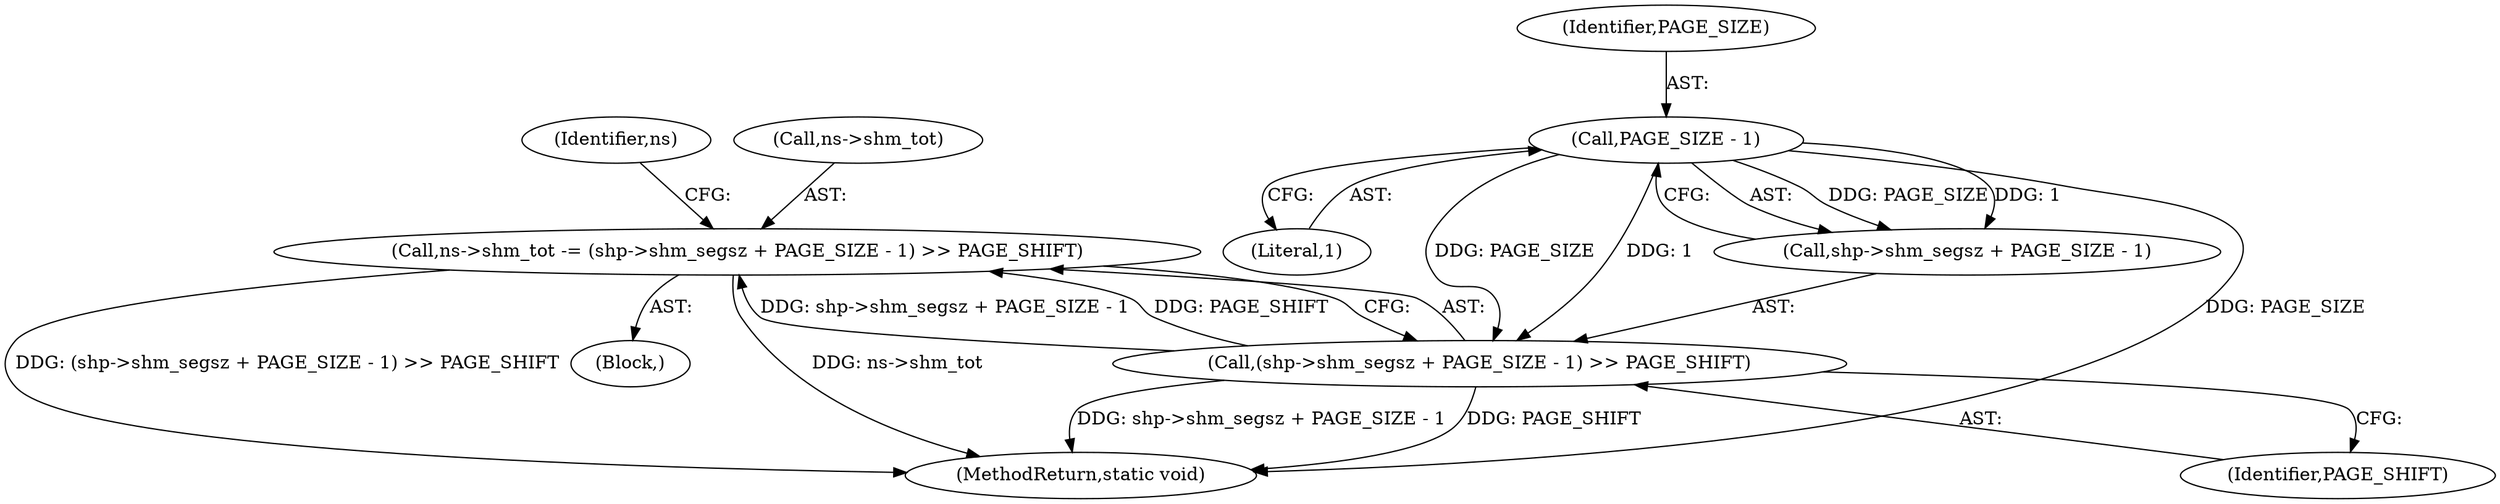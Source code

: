 digraph "0_linux_a399b29dfbaaaf91162b2dc5a5875dd51bbfa2a1_1@pointer" {
"1000115" [label="(Call,ns->shm_tot -= (shp->shm_segsz + PAGE_SIZE - 1) >> PAGE_SHIFT)"];
"1000119" [label="(Call,(shp->shm_segsz + PAGE_SIZE - 1) >> PAGE_SHIFT)"];
"1000124" [label="(Call,PAGE_SIZE - 1)"];
"1000161" [label="(MethodReturn,static void)"];
"1000127" [label="(Identifier,PAGE_SHIFT)"];
"1000129" [label="(Identifier,ns)"];
"1000119" [label="(Call,(shp->shm_segsz + PAGE_SIZE - 1) >> PAGE_SHIFT)"];
"1000126" [label="(Literal,1)"];
"1000125" [label="(Identifier,PAGE_SIZE)"];
"1000103" [label="(Block,)"];
"1000115" [label="(Call,ns->shm_tot -= (shp->shm_segsz + PAGE_SIZE - 1) >> PAGE_SHIFT)"];
"1000116" [label="(Call,ns->shm_tot)"];
"1000124" [label="(Call,PAGE_SIZE - 1)"];
"1000120" [label="(Call,shp->shm_segsz + PAGE_SIZE - 1)"];
"1000115" -> "1000103"  [label="AST: "];
"1000115" -> "1000119"  [label="CFG: "];
"1000116" -> "1000115"  [label="AST: "];
"1000119" -> "1000115"  [label="AST: "];
"1000129" -> "1000115"  [label="CFG: "];
"1000115" -> "1000161"  [label="DDG: (shp->shm_segsz + PAGE_SIZE - 1) >> PAGE_SHIFT"];
"1000115" -> "1000161"  [label="DDG: ns->shm_tot"];
"1000119" -> "1000115"  [label="DDG: shp->shm_segsz + PAGE_SIZE - 1"];
"1000119" -> "1000115"  [label="DDG: PAGE_SHIFT"];
"1000119" -> "1000127"  [label="CFG: "];
"1000120" -> "1000119"  [label="AST: "];
"1000127" -> "1000119"  [label="AST: "];
"1000119" -> "1000161"  [label="DDG: PAGE_SHIFT"];
"1000119" -> "1000161"  [label="DDG: shp->shm_segsz + PAGE_SIZE - 1"];
"1000124" -> "1000119"  [label="DDG: PAGE_SIZE"];
"1000124" -> "1000119"  [label="DDG: 1"];
"1000124" -> "1000120"  [label="AST: "];
"1000124" -> "1000126"  [label="CFG: "];
"1000125" -> "1000124"  [label="AST: "];
"1000126" -> "1000124"  [label="AST: "];
"1000120" -> "1000124"  [label="CFG: "];
"1000124" -> "1000161"  [label="DDG: PAGE_SIZE"];
"1000124" -> "1000120"  [label="DDG: PAGE_SIZE"];
"1000124" -> "1000120"  [label="DDG: 1"];
}
